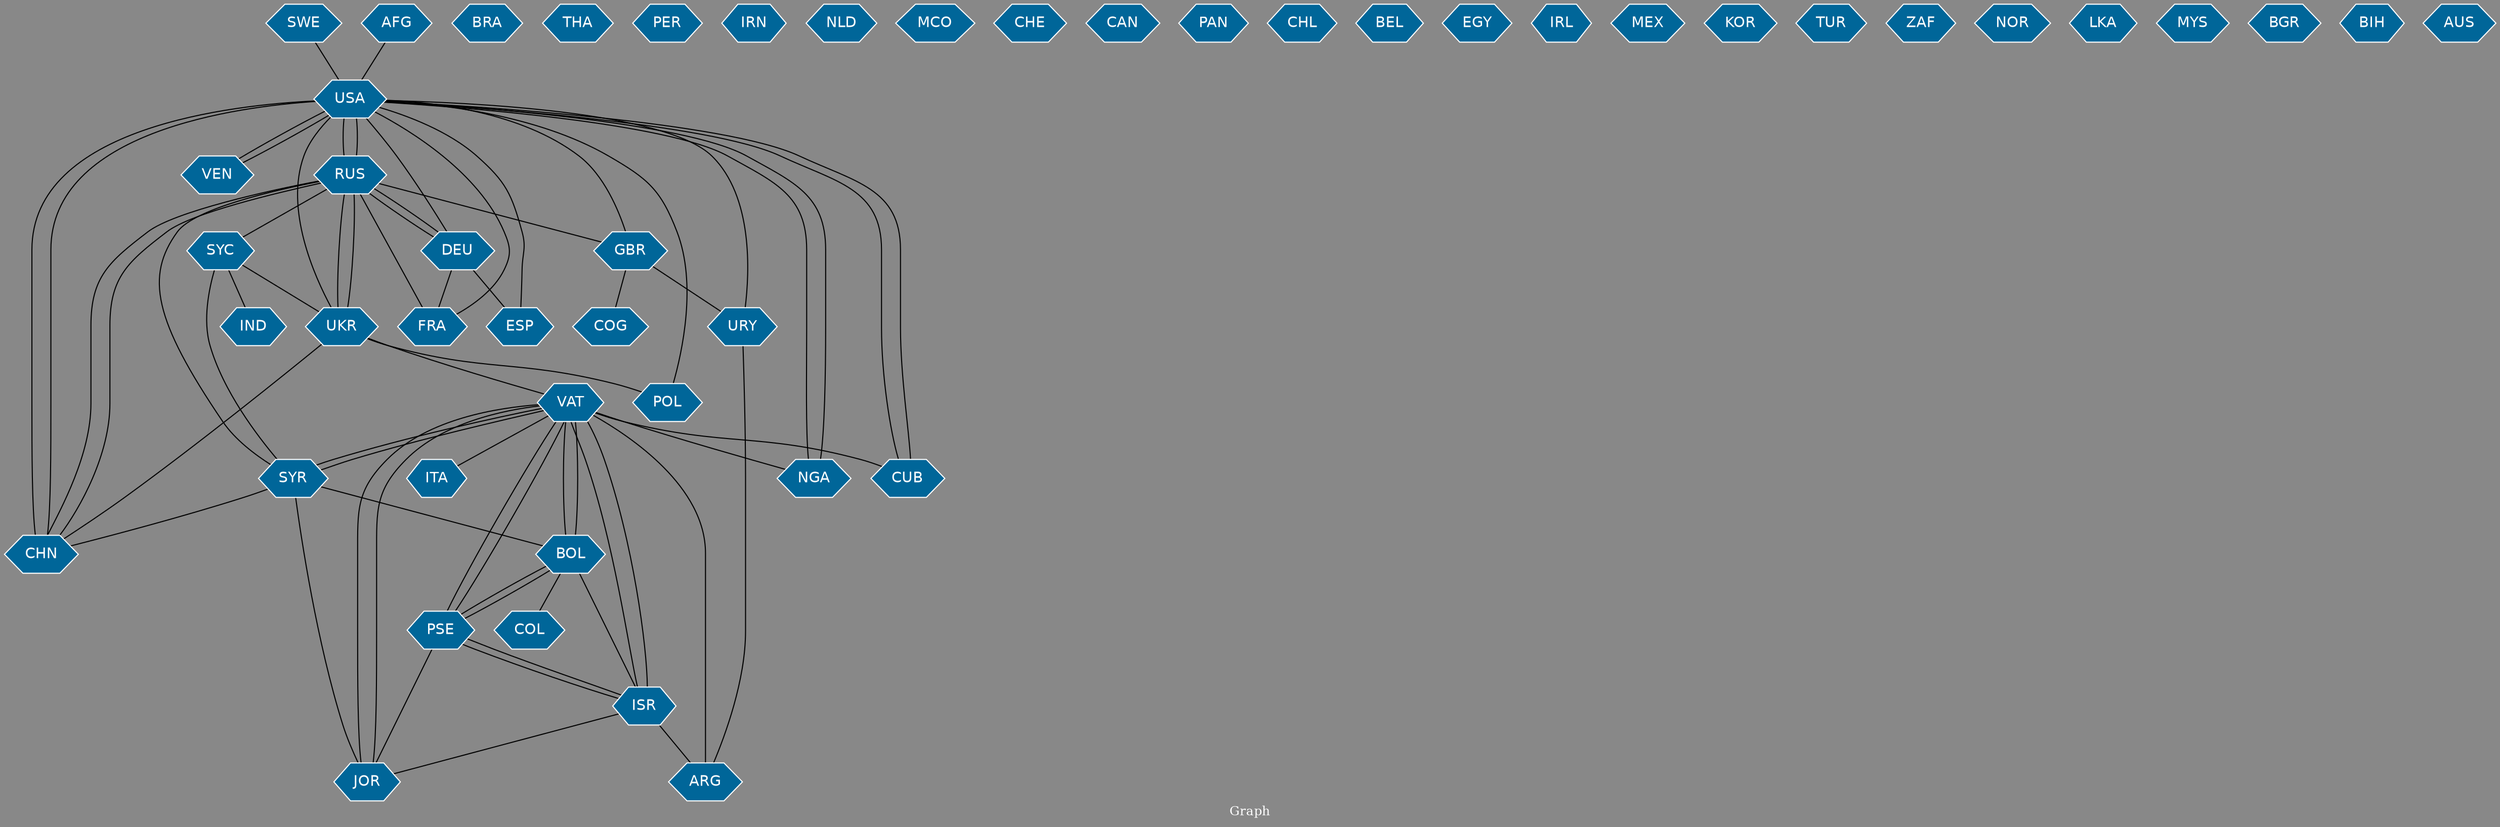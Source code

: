 // Countries together in item graph
graph {
	graph [bgcolor="#888888" fontcolor=white fontsize=12 label="Graph" outputorder=edgesfirst overlap=prism]
	node [color=white fillcolor="#006699" fontcolor=white fontname=Helvetica shape=hexagon style=filled]
	edge [arrowhead=open color=black fontcolor=white fontname=Courier fontsize=12]
		USA [label=USA]
		VAT [label=VAT]
		URY [label=URY]
		RUS [label=RUS]
		BRA [label=BRA]
		VEN [label=VEN]
		ESP [label=ESP]
		COL [label=COL]
		SYC [label=SYC]
		SYR [label=SYR]
		BOL [label=BOL]
		UKR [label=UKR]
		NGA [label=NGA]
		ITA [label=ITA]
		JOR [label=JOR]
		CHN [label=CHN]
		THA [label=THA]
		PER [label=PER]
		IRN [label=IRN]
		NLD [label=NLD]
		MCO [label=MCO]
		GBR [label=GBR]
		CHE [label=CHE]
		ISR [label=ISR]
		ARG [label=ARG]
		CAN [label=CAN]
		SWE [label=SWE]
		CUB [label=CUB]
		DEU [label=DEU]
		FRA [label=FRA]
		PAN [label=PAN]
		CHL [label=CHL]
		PSE [label=PSE]
		AFG [label=AFG]
		POL [label=POL]
		BEL [label=BEL]
		IND [label=IND]
		EGY [label=EGY]
		IRL [label=IRL]
		MEX [label=MEX]
		KOR [label=KOR]
		COG [label=COG]
		TUR [label=TUR]
		ZAF [label=ZAF]
		NOR [label=NOR]
		LKA [label=LKA]
		MYS [label=MYS]
		BGR [label=BGR]
		BIH [label=BIH]
		AUS [label=AUS]
			DEU -- USA [weight=1]
			ISR -- JOR [weight=1]
			FRA -- USA [weight=1]
			DEU -- FRA [weight=1]
			ISR -- PSE [weight=5]
			DEU -- RUS [weight=2]
			VAT -- BOL [weight=2]
			VAT -- JOR [weight=2]
			VAT -- ARG [weight=1]
			CHN -- USA [weight=5]
			BOL -- COL [weight=1]
			CUB -- USA [weight=1]
			BOL -- VAT [weight=5]
			UKR -- POL [weight=1]
			RUS -- FRA [weight=2]
			VAT -- PSE [weight=4]
			RUS -- USA [weight=2]
			URY -- USA [weight=1]
			UKR -- CHN [weight=1]
			SYR -- SYC [weight=1]
			SWE -- USA [weight=1]
			NGA -- USA [weight=2]
			DEU -- ESP [weight=1]
			ISR -- VAT [weight=6]
			USA -- NGA [weight=2]
			UKR -- RUS [weight=3]
			BOL -- ISR [weight=1]
			PSE -- VAT [weight=6]
			AFG -- USA [weight=1]
			JOR -- VAT [weight=2]
			VAT -- ITA [weight=1]
			GBR -- COG [weight=1]
			SYR -- VAT [weight=1]
			CHN -- RUS [weight=1]
			SYC -- UKR [weight=1]
			USA -- CUB [weight=1]
			ISR -- ARG [weight=1]
			GBR -- URY [weight=1]
			RUS -- UKR [weight=6]
			VAT -- SYR [weight=3]
			USA -- VEN [weight=2]
			RUS -- GBR [weight=1]
			PSE -- ISR [weight=3]
			UKR -- VAT [weight=1]
			BOL -- PSE [weight=1]
			SYR -- CHN [weight=1]
			JOR -- SYR [weight=1]
			USA -- CHN [weight=3]
			UKR -- USA [weight=3]
			USA -- ESP [weight=1]
			VAT -- CUB [weight=1]
			RUS -- DEU [weight=1]
			PSE -- BOL [weight=1]
			VAT -- ISR [weight=7]
			SYC -- IND [weight=1]
			USA -- RUS [weight=6]
			SYR -- BOL [weight=1]
			VEN -- USA [weight=2]
			USA -- GBR [weight=1]
			RUS -- SYC [weight=1]
			URY -- ARG [weight=1]
			RUS -- CHN [weight=3]
			VAT -- NGA [weight=1]
			JOR -- PSE [weight=1]
			POL -- USA [weight=1]
			SYR -- RUS [weight=1]
}